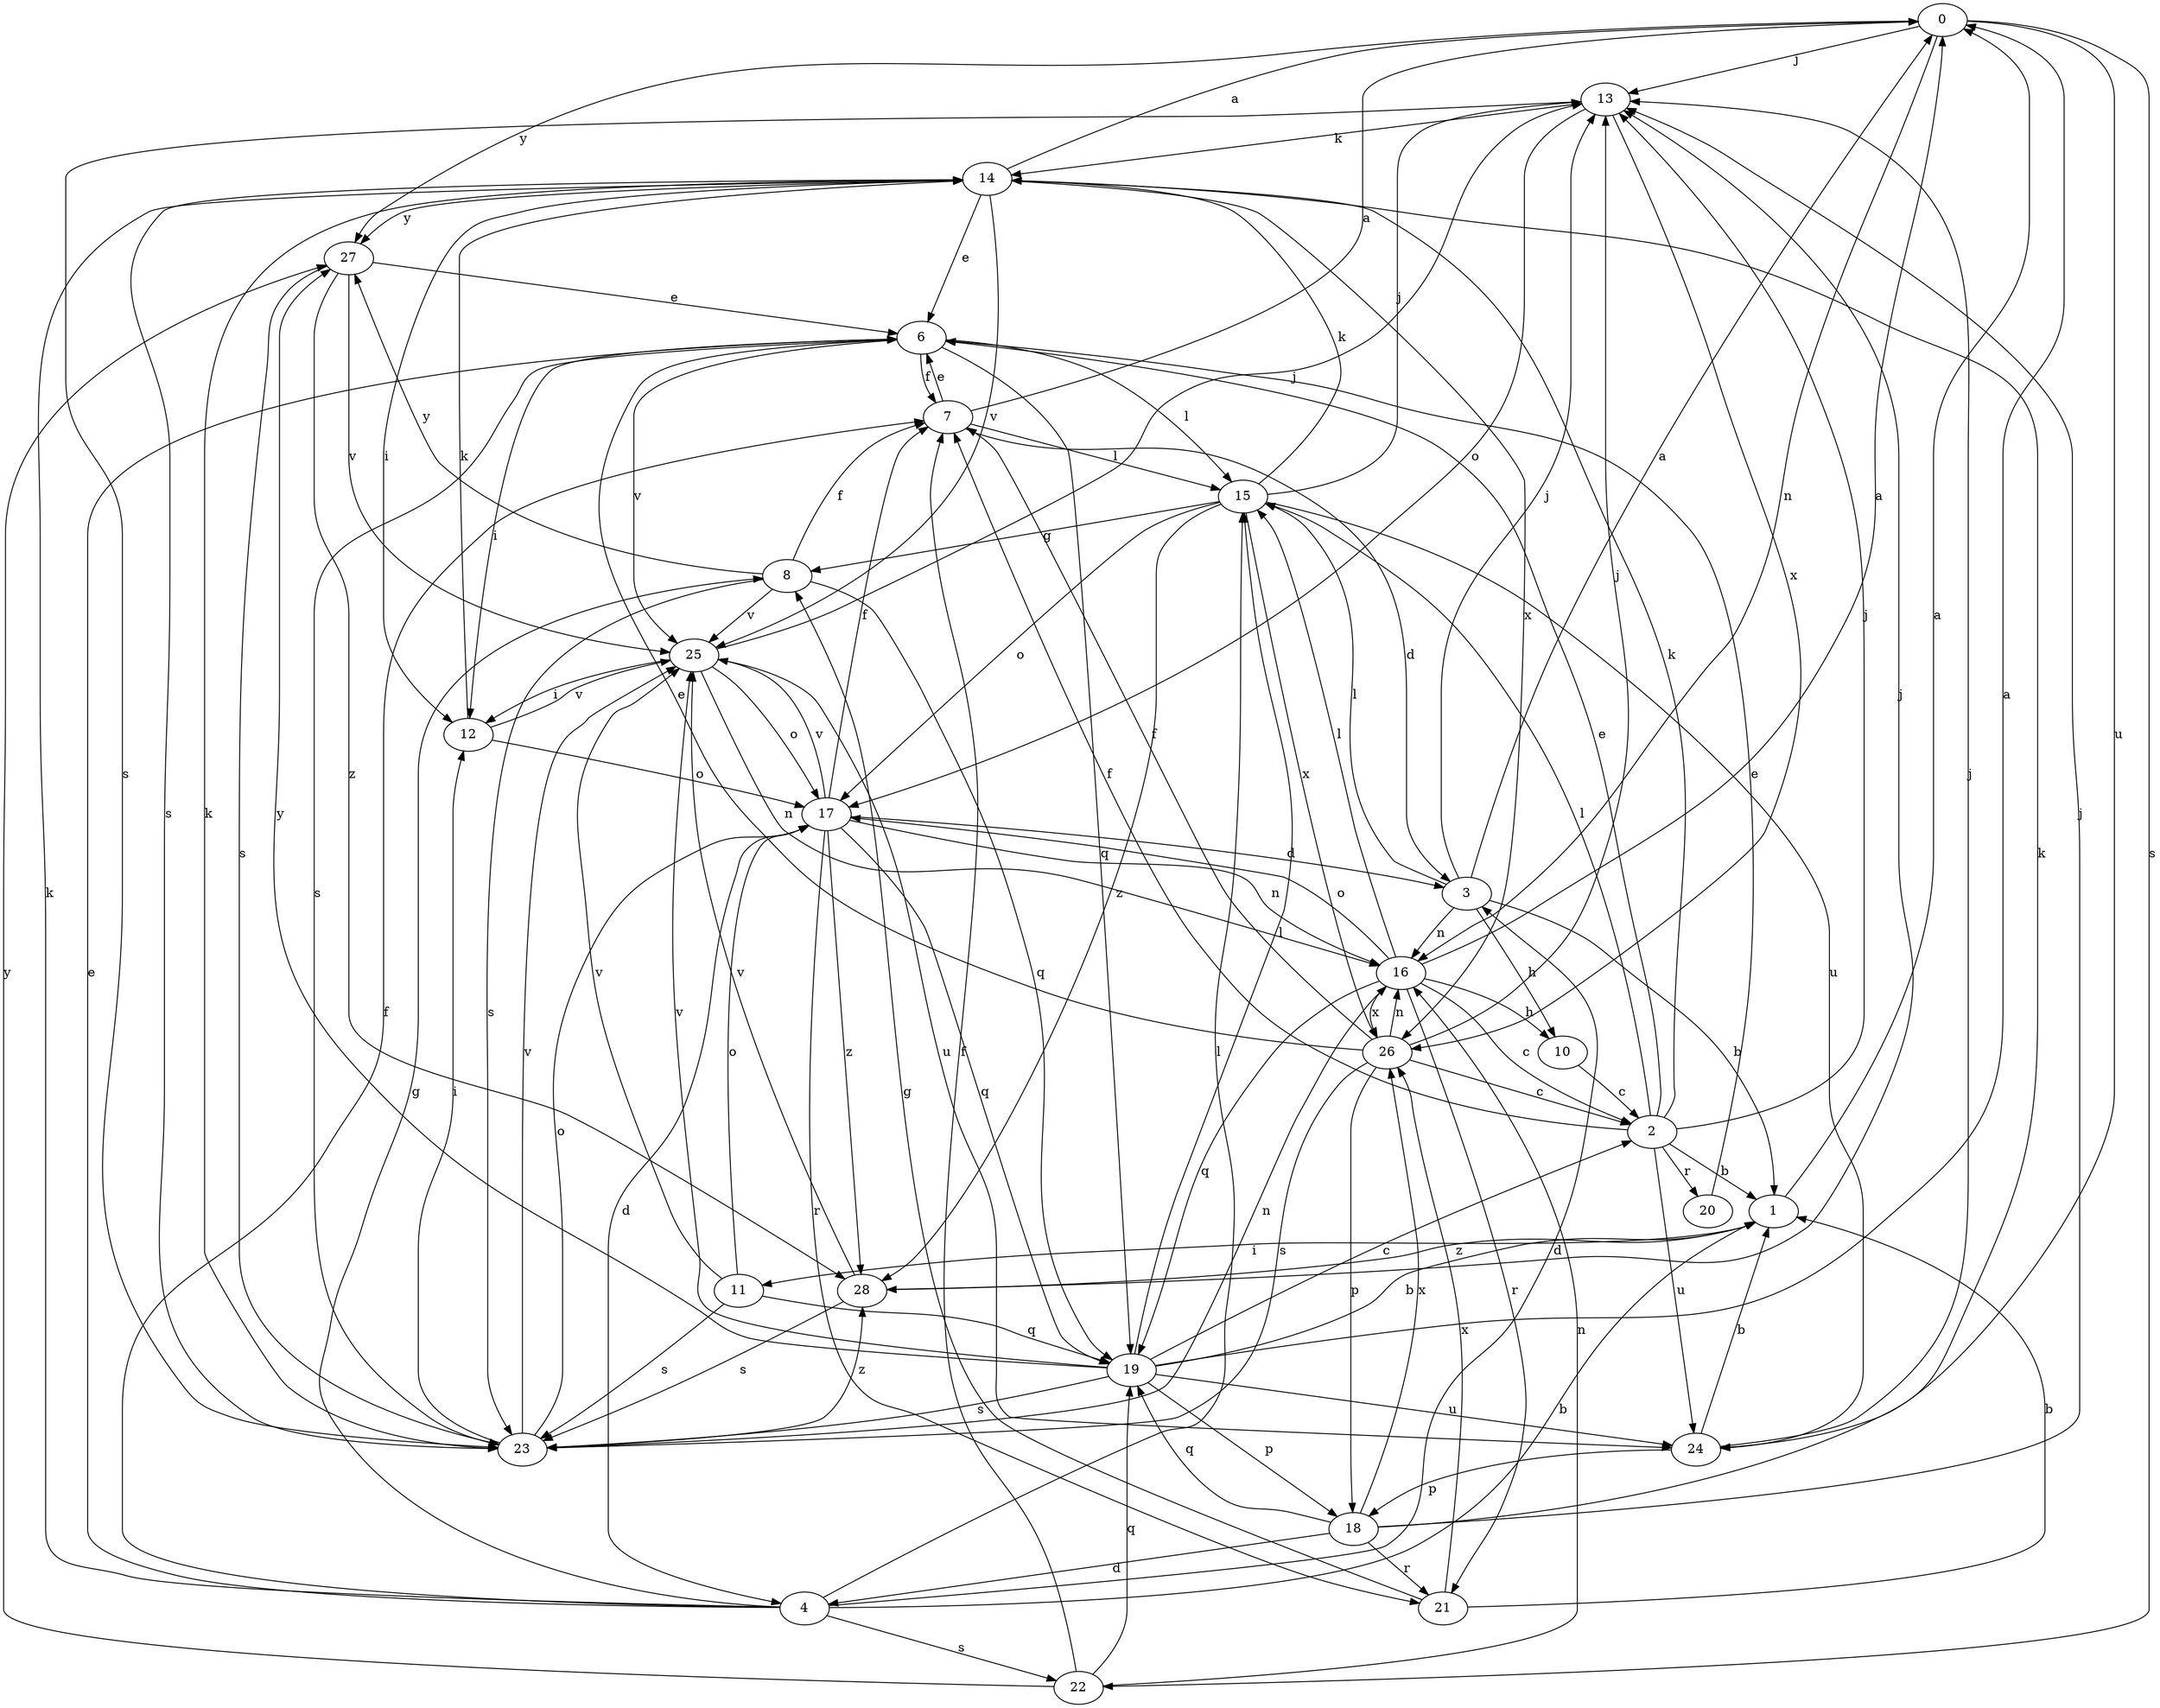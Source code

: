 strict digraph  {
0;
1;
2;
3;
4;
6;
7;
8;
10;
11;
12;
13;
14;
15;
16;
17;
18;
19;
20;
21;
22;
23;
24;
25;
26;
27;
28;
0 -> 13  [label=j];
0 -> 16  [label=n];
0 -> 22  [label=s];
0 -> 24  [label=u];
0 -> 27  [label=y];
1 -> 0  [label=a];
1 -> 11  [label=i];
1 -> 28  [label=z];
2 -> 1  [label=b];
2 -> 6  [label=e];
2 -> 7  [label=f];
2 -> 13  [label=j];
2 -> 14  [label=k];
2 -> 15  [label=l];
2 -> 20  [label=r];
2 -> 24  [label=u];
3 -> 0  [label=a];
3 -> 1  [label=b];
3 -> 10  [label=h];
3 -> 13  [label=j];
3 -> 15  [label=l];
3 -> 16  [label=n];
4 -> 1  [label=b];
4 -> 3  [label=d];
4 -> 6  [label=e];
4 -> 7  [label=f];
4 -> 8  [label=g];
4 -> 14  [label=k];
4 -> 15  [label=l];
4 -> 22  [label=s];
6 -> 7  [label=f];
6 -> 12  [label=i];
6 -> 15  [label=l];
6 -> 19  [label=q];
6 -> 23  [label=s];
6 -> 25  [label=v];
7 -> 0  [label=a];
7 -> 3  [label=d];
7 -> 6  [label=e];
7 -> 15  [label=l];
8 -> 7  [label=f];
8 -> 19  [label=q];
8 -> 23  [label=s];
8 -> 25  [label=v];
8 -> 27  [label=y];
10 -> 2  [label=c];
11 -> 17  [label=o];
11 -> 19  [label=q];
11 -> 23  [label=s];
11 -> 25  [label=v];
12 -> 14  [label=k];
12 -> 17  [label=o];
12 -> 25  [label=v];
13 -> 14  [label=k];
13 -> 17  [label=o];
13 -> 23  [label=s];
13 -> 26  [label=x];
14 -> 0  [label=a];
14 -> 6  [label=e];
14 -> 12  [label=i];
14 -> 23  [label=s];
14 -> 25  [label=v];
14 -> 26  [label=x];
14 -> 27  [label=y];
15 -> 8  [label=g];
15 -> 13  [label=j];
15 -> 14  [label=k];
15 -> 17  [label=o];
15 -> 24  [label=u];
15 -> 26  [label=x];
15 -> 28  [label=z];
16 -> 0  [label=a];
16 -> 2  [label=c];
16 -> 10  [label=h];
16 -> 15  [label=l];
16 -> 17  [label=o];
16 -> 19  [label=q];
16 -> 21  [label=r];
16 -> 26  [label=x];
17 -> 3  [label=d];
17 -> 4  [label=d];
17 -> 7  [label=f];
17 -> 16  [label=n];
17 -> 19  [label=q];
17 -> 21  [label=r];
17 -> 25  [label=v];
17 -> 28  [label=z];
18 -> 4  [label=d];
18 -> 13  [label=j];
18 -> 14  [label=k];
18 -> 19  [label=q];
18 -> 21  [label=r];
18 -> 26  [label=x];
19 -> 0  [label=a];
19 -> 1  [label=b];
19 -> 2  [label=c];
19 -> 15  [label=l];
19 -> 18  [label=p];
19 -> 23  [label=s];
19 -> 24  [label=u];
19 -> 25  [label=v];
19 -> 27  [label=y];
20 -> 6  [label=e];
21 -> 1  [label=b];
21 -> 8  [label=g];
21 -> 26  [label=x];
22 -> 7  [label=f];
22 -> 16  [label=n];
22 -> 19  [label=q];
22 -> 27  [label=y];
23 -> 12  [label=i];
23 -> 14  [label=k];
23 -> 16  [label=n];
23 -> 17  [label=o];
23 -> 25  [label=v];
23 -> 28  [label=z];
24 -> 1  [label=b];
24 -> 13  [label=j];
24 -> 18  [label=p];
25 -> 12  [label=i];
25 -> 13  [label=j];
25 -> 16  [label=n];
25 -> 17  [label=o];
25 -> 24  [label=u];
26 -> 2  [label=c];
26 -> 6  [label=e];
26 -> 7  [label=f];
26 -> 13  [label=j];
26 -> 16  [label=n];
26 -> 18  [label=p];
26 -> 23  [label=s];
27 -> 6  [label=e];
27 -> 23  [label=s];
27 -> 25  [label=v];
27 -> 28  [label=z];
28 -> 13  [label=j];
28 -> 23  [label=s];
28 -> 25  [label=v];
}

